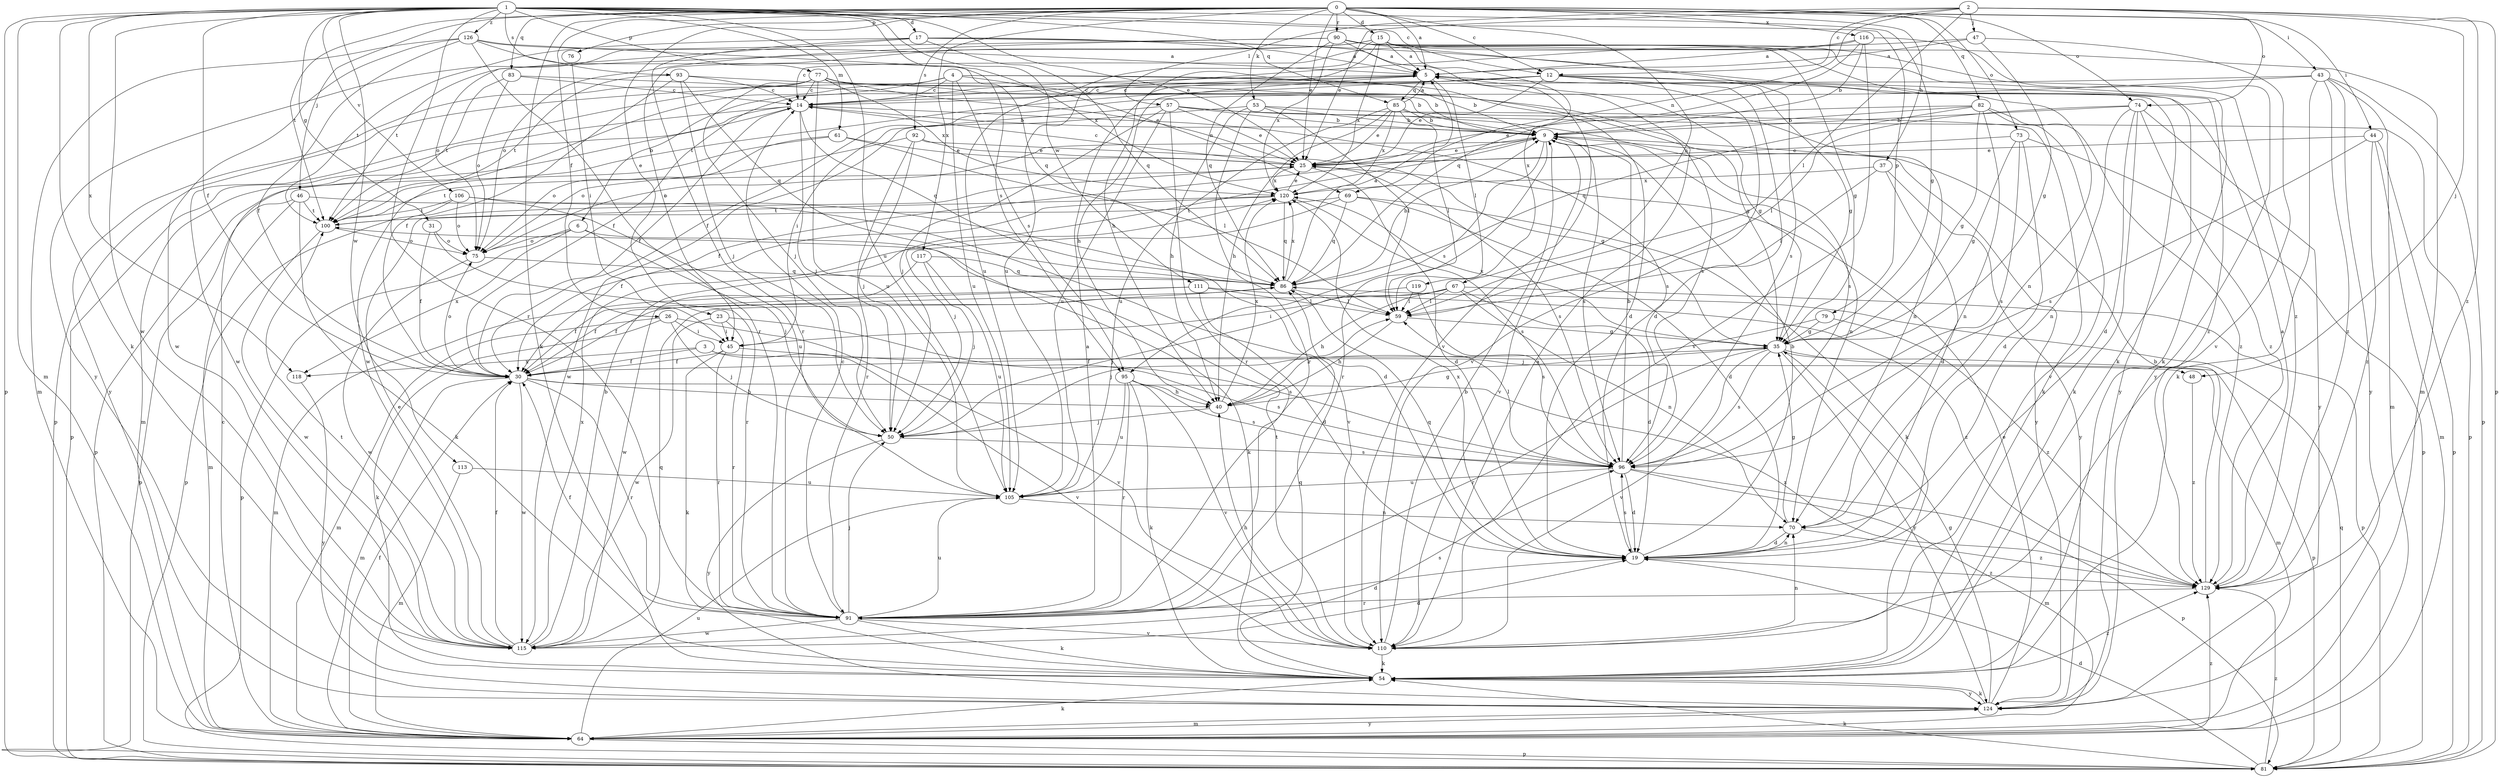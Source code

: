 strict digraph  {
0;
1;
2;
3;
4;
5;
6;
9;
12;
14;
15;
17;
19;
23;
25;
26;
30;
31;
35;
37;
40;
43;
44;
45;
46;
47;
48;
50;
53;
54;
57;
59;
61;
64;
67;
69;
70;
73;
74;
75;
76;
77;
79;
81;
82;
83;
85;
86;
90;
91;
92;
93;
95;
96;
100;
105;
106;
110;
111;
113;
115;
116;
117;
118;
119;
120;
124;
126;
129;
0 -> 5  [label=a];
0 -> 12  [label=c];
0 -> 15  [label=d];
0 -> 23  [label=e];
0 -> 25  [label=e];
0 -> 26  [label=f];
0 -> 37  [label=h];
0 -> 43  [label=i];
0 -> 44  [label=i];
0 -> 46  [label=j];
0 -> 53  [label=k];
0 -> 54  [label=k];
0 -> 67  [label=n];
0 -> 73  [label=o];
0 -> 74  [label=o];
0 -> 76  [label=p];
0 -> 82  [label=q];
0 -> 83  [label=q];
0 -> 90  [label=r];
0 -> 92  [label=s];
0 -> 100  [label=t];
0 -> 116  [label=x];
0 -> 117  [label=x];
1 -> 12  [label=c];
1 -> 17  [label=d];
1 -> 25  [label=e];
1 -> 30  [label=f];
1 -> 31  [label=g];
1 -> 35  [label=g];
1 -> 54  [label=k];
1 -> 61  [label=m];
1 -> 64  [label=m];
1 -> 77  [label=p];
1 -> 79  [label=p];
1 -> 81  [label=p];
1 -> 85  [label=q];
1 -> 91  [label=r];
1 -> 93  [label=s];
1 -> 95  [label=s];
1 -> 105  [label=u];
1 -> 106  [label=v];
1 -> 111  [label=w];
1 -> 113  [label=w];
1 -> 115  [label=w];
1 -> 118  [label=x];
1 -> 126  [label=z];
2 -> 12  [label=c];
2 -> 25  [label=e];
2 -> 47  [label=j];
2 -> 48  [label=j];
2 -> 57  [label=l];
2 -> 59  [label=l];
2 -> 69  [label=n];
2 -> 74  [label=o];
2 -> 81  [label=p];
2 -> 129  [label=z];
3 -> 30  [label=f];
3 -> 48  [label=j];
3 -> 110  [label=v];
3 -> 118  [label=x];
4 -> 6  [label=b];
4 -> 9  [label=b];
4 -> 14  [label=c];
4 -> 19  [label=d];
4 -> 69  [label=n];
4 -> 95  [label=s];
4 -> 105  [label=u];
4 -> 115  [label=w];
5 -> 14  [label=c];
5 -> 30  [label=f];
5 -> 35  [label=g];
5 -> 40  [label=h];
5 -> 59  [label=l];
5 -> 85  [label=q];
5 -> 124  [label=y];
6 -> 50  [label=j];
6 -> 54  [label=k];
6 -> 75  [label=o];
6 -> 81  [label=p];
6 -> 118  [label=x];
9 -> 25  [label=e];
9 -> 30  [label=f];
9 -> 70  [label=n];
9 -> 75  [label=o];
9 -> 91  [label=r];
9 -> 95  [label=s];
9 -> 96  [label=s];
9 -> 110  [label=v];
9 -> 124  [label=y];
12 -> 14  [label=c];
12 -> 19  [label=d];
12 -> 25  [label=e];
12 -> 35  [label=g];
12 -> 81  [label=p];
12 -> 100  [label=t];
12 -> 110  [label=v];
12 -> 129  [label=z];
14 -> 9  [label=b];
14 -> 30  [label=f];
14 -> 50  [label=j];
14 -> 64  [label=m];
14 -> 81  [label=p];
14 -> 86  [label=q];
14 -> 96  [label=s];
15 -> 5  [label=a];
15 -> 40  [label=h];
15 -> 45  [label=i];
15 -> 54  [label=k];
15 -> 64  [label=m];
15 -> 100  [label=t];
15 -> 105  [label=u];
15 -> 119  [label=x];
15 -> 120  [label=x];
15 -> 129  [label=z];
17 -> 5  [label=a];
17 -> 70  [label=n];
17 -> 75  [label=o];
17 -> 86  [label=q];
17 -> 91  [label=r];
17 -> 100  [label=t];
17 -> 110  [label=v];
19 -> 9  [label=b];
19 -> 70  [label=n];
19 -> 86  [label=q];
19 -> 96  [label=s];
19 -> 120  [label=x];
19 -> 129  [label=z];
23 -> 45  [label=i];
23 -> 91  [label=r];
23 -> 96  [label=s];
23 -> 115  [label=w];
25 -> 14  [label=c];
25 -> 19  [label=d];
25 -> 96  [label=s];
25 -> 100  [label=t];
25 -> 120  [label=x];
26 -> 45  [label=i];
26 -> 50  [label=j];
26 -> 54  [label=k];
26 -> 64  [label=m];
26 -> 110  [label=v];
30 -> 40  [label=h];
30 -> 64  [label=m];
30 -> 75  [label=o];
30 -> 91  [label=r];
30 -> 115  [label=w];
30 -> 129  [label=z];
31 -> 30  [label=f];
31 -> 75  [label=o];
31 -> 91  [label=r];
35 -> 30  [label=f];
35 -> 64  [label=m];
35 -> 81  [label=p];
35 -> 91  [label=r];
35 -> 96  [label=s];
35 -> 110  [label=v];
35 -> 120  [label=x];
35 -> 124  [label=y];
37 -> 19  [label=d];
37 -> 59  [label=l];
37 -> 120  [label=x];
37 -> 124  [label=y];
40 -> 35  [label=g];
40 -> 50  [label=j];
40 -> 59  [label=l];
40 -> 120  [label=x];
43 -> 14  [label=c];
43 -> 30  [label=f];
43 -> 54  [label=k];
43 -> 64  [label=m];
43 -> 81  [label=p];
43 -> 124  [label=y];
43 -> 129  [label=z];
44 -> 25  [label=e];
44 -> 64  [label=m];
44 -> 81  [label=p];
44 -> 96  [label=s];
44 -> 129  [label=z];
45 -> 30  [label=f];
45 -> 54  [label=k];
45 -> 91  [label=r];
45 -> 96  [label=s];
46 -> 54  [label=k];
46 -> 64  [label=m];
46 -> 81  [label=p];
46 -> 100  [label=t];
46 -> 110  [label=v];
47 -> 5  [label=a];
47 -> 35  [label=g];
47 -> 105  [label=u];
47 -> 110  [label=v];
48 -> 129  [label=z];
50 -> 96  [label=s];
50 -> 124  [label=y];
53 -> 9  [label=b];
53 -> 40  [label=h];
53 -> 59  [label=l];
53 -> 70  [label=n];
53 -> 91  [label=r];
53 -> 115  [label=w];
54 -> 86  [label=q];
54 -> 124  [label=y];
54 -> 129  [label=z];
57 -> 9  [label=b];
57 -> 25  [label=e];
57 -> 45  [label=i];
57 -> 50  [label=j];
57 -> 81  [label=p];
57 -> 91  [label=r];
57 -> 96  [label=s];
57 -> 105  [label=u];
59 -> 35  [label=g];
59 -> 40  [label=h];
61 -> 25  [label=e];
61 -> 59  [label=l];
61 -> 75  [label=o];
61 -> 81  [label=p];
64 -> 14  [label=c];
64 -> 30  [label=f];
64 -> 54  [label=k];
64 -> 81  [label=p];
64 -> 105  [label=u];
64 -> 124  [label=y];
64 -> 129  [label=z];
67 -> 19  [label=d];
67 -> 30  [label=f];
67 -> 40  [label=h];
67 -> 45  [label=i];
67 -> 59  [label=l];
67 -> 70  [label=n];
67 -> 81  [label=p];
69 -> 19  [label=d];
69 -> 50  [label=j];
69 -> 54  [label=k];
69 -> 86  [label=q];
69 -> 100  [label=t];
70 -> 19  [label=d];
70 -> 35  [label=g];
70 -> 129  [label=z];
73 -> 19  [label=d];
73 -> 25  [label=e];
73 -> 35  [label=g];
73 -> 81  [label=p];
73 -> 96  [label=s];
74 -> 9  [label=b];
74 -> 19  [label=d];
74 -> 54  [label=k];
74 -> 59  [label=l];
74 -> 70  [label=n];
74 -> 124  [label=y];
74 -> 129  [label=z];
75 -> 86  [label=q];
75 -> 115  [label=w];
76 -> 45  [label=i];
77 -> 9  [label=b];
77 -> 14  [label=c];
77 -> 25  [label=e];
77 -> 50  [label=j];
77 -> 96  [label=s];
77 -> 105  [label=u];
77 -> 115  [label=w];
77 -> 120  [label=x];
77 -> 124  [label=y];
79 -> 35  [label=g];
79 -> 50  [label=j];
79 -> 129  [label=z];
81 -> 19  [label=d];
81 -> 54  [label=k];
81 -> 86  [label=q];
81 -> 129  [label=z];
82 -> 9  [label=b];
82 -> 25  [label=e];
82 -> 35  [label=g];
82 -> 70  [label=n];
82 -> 86  [label=q];
82 -> 110  [label=v];
82 -> 129  [label=z];
83 -> 9  [label=b];
83 -> 14  [label=c];
83 -> 75  [label=o];
83 -> 100  [label=t];
85 -> 5  [label=a];
85 -> 9  [label=b];
85 -> 25  [label=e];
85 -> 40  [label=h];
85 -> 54  [label=k];
85 -> 59  [label=l];
85 -> 105  [label=u];
85 -> 120  [label=x];
86 -> 5  [label=a];
86 -> 9  [label=b];
86 -> 30  [label=f];
86 -> 59  [label=l];
86 -> 120  [label=x];
90 -> 5  [label=a];
90 -> 35  [label=g];
90 -> 54  [label=k];
90 -> 75  [label=o];
90 -> 86  [label=q];
90 -> 96  [label=s];
90 -> 120  [label=x];
90 -> 124  [label=y];
91 -> 5  [label=a];
91 -> 14  [label=c];
91 -> 19  [label=d];
91 -> 30  [label=f];
91 -> 50  [label=j];
91 -> 54  [label=k];
91 -> 105  [label=u];
91 -> 110  [label=v];
91 -> 115  [label=w];
92 -> 25  [label=e];
92 -> 35  [label=g];
92 -> 50  [label=j];
92 -> 75  [label=o];
92 -> 91  [label=r];
93 -> 14  [label=c];
93 -> 30  [label=f];
93 -> 35  [label=g];
93 -> 50  [label=j];
93 -> 86  [label=q];
93 -> 100  [label=t];
95 -> 40  [label=h];
95 -> 54  [label=k];
95 -> 91  [label=r];
95 -> 96  [label=s];
95 -> 105  [label=u];
95 -> 110  [label=v];
96 -> 9  [label=b];
96 -> 19  [label=d];
96 -> 59  [label=l];
96 -> 64  [label=m];
96 -> 81  [label=p];
96 -> 105  [label=u];
100 -> 75  [label=o];
100 -> 115  [label=w];
105 -> 70  [label=n];
106 -> 19  [label=d];
106 -> 75  [label=o];
106 -> 81  [label=p];
106 -> 100  [label=t];
106 -> 105  [label=u];
110 -> 5  [label=a];
110 -> 9  [label=b];
110 -> 40  [label=h];
110 -> 54  [label=k];
110 -> 70  [label=n];
110 -> 100  [label=t];
111 -> 19  [label=d];
111 -> 30  [label=f];
111 -> 59  [label=l];
111 -> 64  [label=m];
111 -> 129  [label=z];
113 -> 64  [label=m];
113 -> 105  [label=u];
115 -> 9  [label=b];
115 -> 19  [label=d];
115 -> 25  [label=e];
115 -> 30  [label=f];
115 -> 86  [label=q];
115 -> 96  [label=s];
115 -> 100  [label=t];
115 -> 120  [label=x];
116 -> 5  [label=a];
116 -> 9  [label=b];
116 -> 14  [label=c];
116 -> 86  [label=q];
116 -> 110  [label=v];
116 -> 124  [label=y];
117 -> 50  [label=j];
117 -> 86  [label=q];
117 -> 105  [label=u];
117 -> 115  [label=w];
118 -> 124  [label=y];
119 -> 50  [label=j];
119 -> 59  [label=l];
119 -> 96  [label=s];
120 -> 25  [label=e];
120 -> 30  [label=f];
120 -> 86  [label=q];
120 -> 96  [label=s];
120 -> 100  [label=t];
124 -> 25  [label=e];
124 -> 35  [label=g];
124 -> 54  [label=k];
124 -> 64  [label=m];
126 -> 5  [label=a];
126 -> 30  [label=f];
126 -> 64  [label=m];
126 -> 86  [label=q];
126 -> 91  [label=r];
126 -> 115  [label=w];
126 -> 120  [label=x];
129 -> 5  [label=a];
129 -> 9  [label=b];
129 -> 91  [label=r];
}
